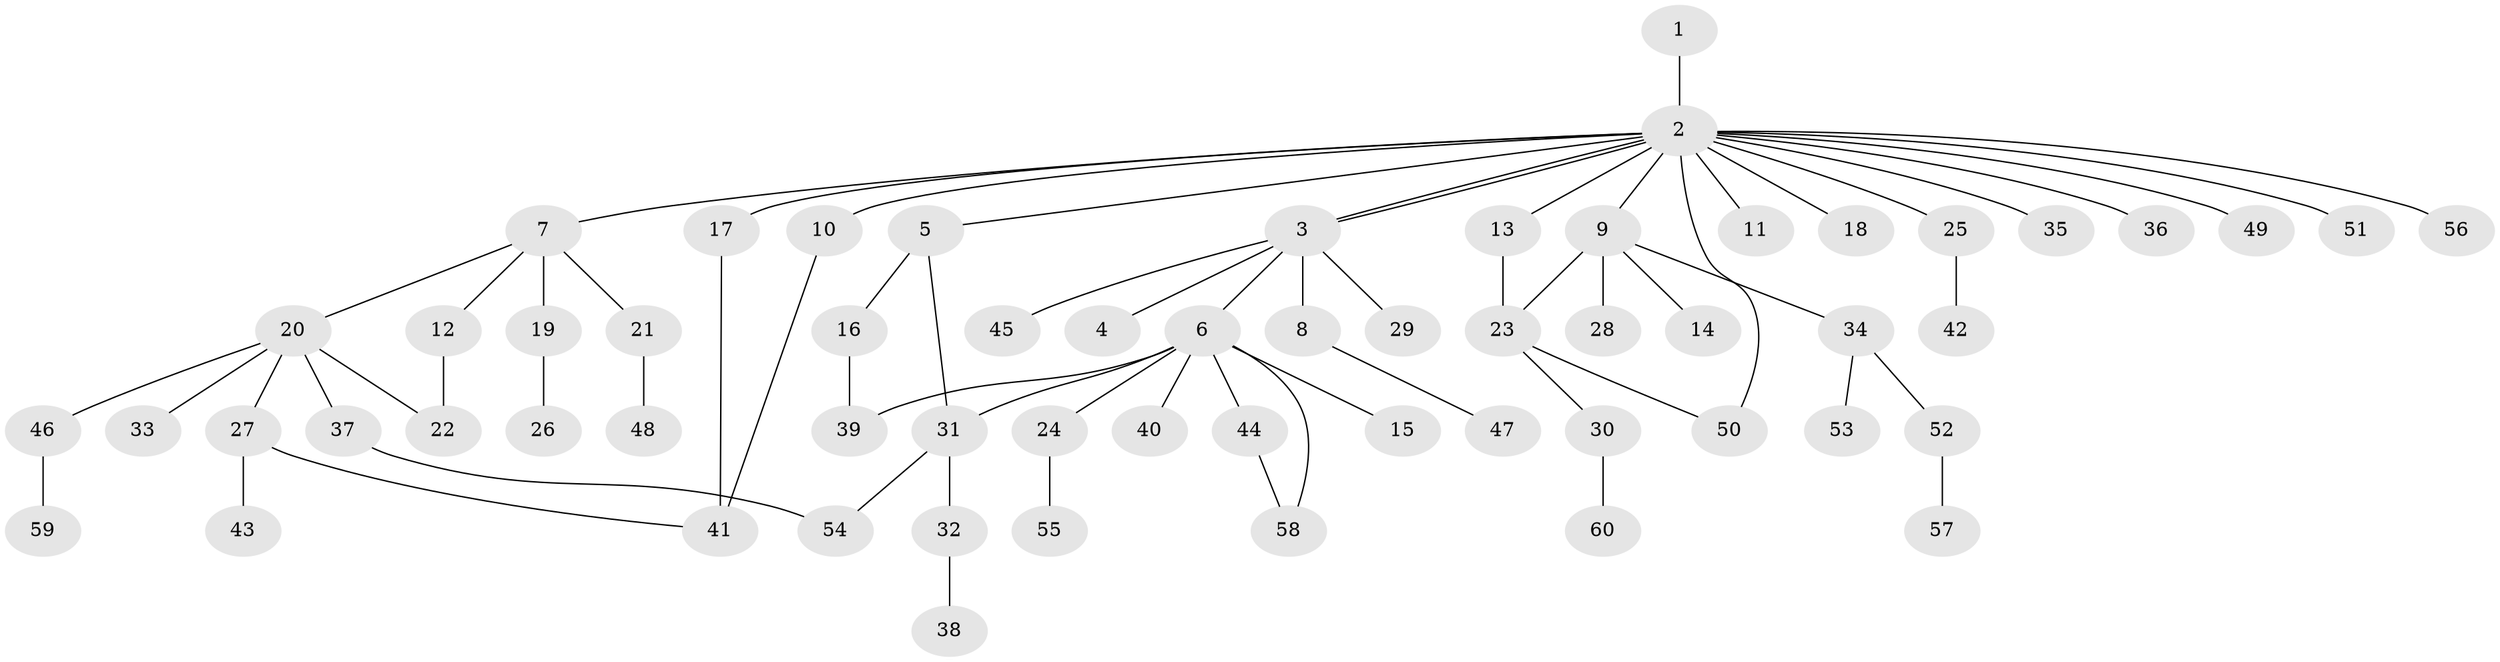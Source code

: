 // coarse degree distribution, {1: 0.5952380952380952, 17: 0.023809523809523808, 6: 0.023809523809523808, 5: 0.047619047619047616, 8: 0.023809523809523808, 4: 0.047619047619047616, 2: 0.19047619047619047, 7: 0.023809523809523808, 3: 0.023809523809523808}
// Generated by graph-tools (version 1.1) at 2025/23/03/03/25 07:23:49]
// undirected, 60 vertices, 69 edges
graph export_dot {
graph [start="1"]
  node [color=gray90,style=filled];
  1;
  2;
  3;
  4;
  5;
  6;
  7;
  8;
  9;
  10;
  11;
  12;
  13;
  14;
  15;
  16;
  17;
  18;
  19;
  20;
  21;
  22;
  23;
  24;
  25;
  26;
  27;
  28;
  29;
  30;
  31;
  32;
  33;
  34;
  35;
  36;
  37;
  38;
  39;
  40;
  41;
  42;
  43;
  44;
  45;
  46;
  47;
  48;
  49;
  50;
  51;
  52;
  53;
  54;
  55;
  56;
  57;
  58;
  59;
  60;
  1 -- 2;
  2 -- 3;
  2 -- 3;
  2 -- 5;
  2 -- 7;
  2 -- 9;
  2 -- 10;
  2 -- 11;
  2 -- 13;
  2 -- 17;
  2 -- 18;
  2 -- 25;
  2 -- 35;
  2 -- 36;
  2 -- 49;
  2 -- 50;
  2 -- 51;
  2 -- 56;
  3 -- 4;
  3 -- 6;
  3 -- 8;
  3 -- 29;
  3 -- 45;
  5 -- 16;
  5 -- 31;
  6 -- 15;
  6 -- 24;
  6 -- 31;
  6 -- 39;
  6 -- 40;
  6 -- 44;
  6 -- 58;
  7 -- 12;
  7 -- 19;
  7 -- 20;
  7 -- 21;
  8 -- 47;
  9 -- 14;
  9 -- 23;
  9 -- 28;
  9 -- 34;
  10 -- 41;
  12 -- 22;
  13 -- 23;
  16 -- 39;
  17 -- 41;
  19 -- 26;
  20 -- 22;
  20 -- 27;
  20 -- 33;
  20 -- 37;
  20 -- 46;
  21 -- 48;
  23 -- 30;
  23 -- 50;
  24 -- 55;
  25 -- 42;
  27 -- 41;
  27 -- 43;
  30 -- 60;
  31 -- 32;
  31 -- 54;
  32 -- 38;
  34 -- 52;
  34 -- 53;
  37 -- 54;
  44 -- 58;
  46 -- 59;
  52 -- 57;
}
